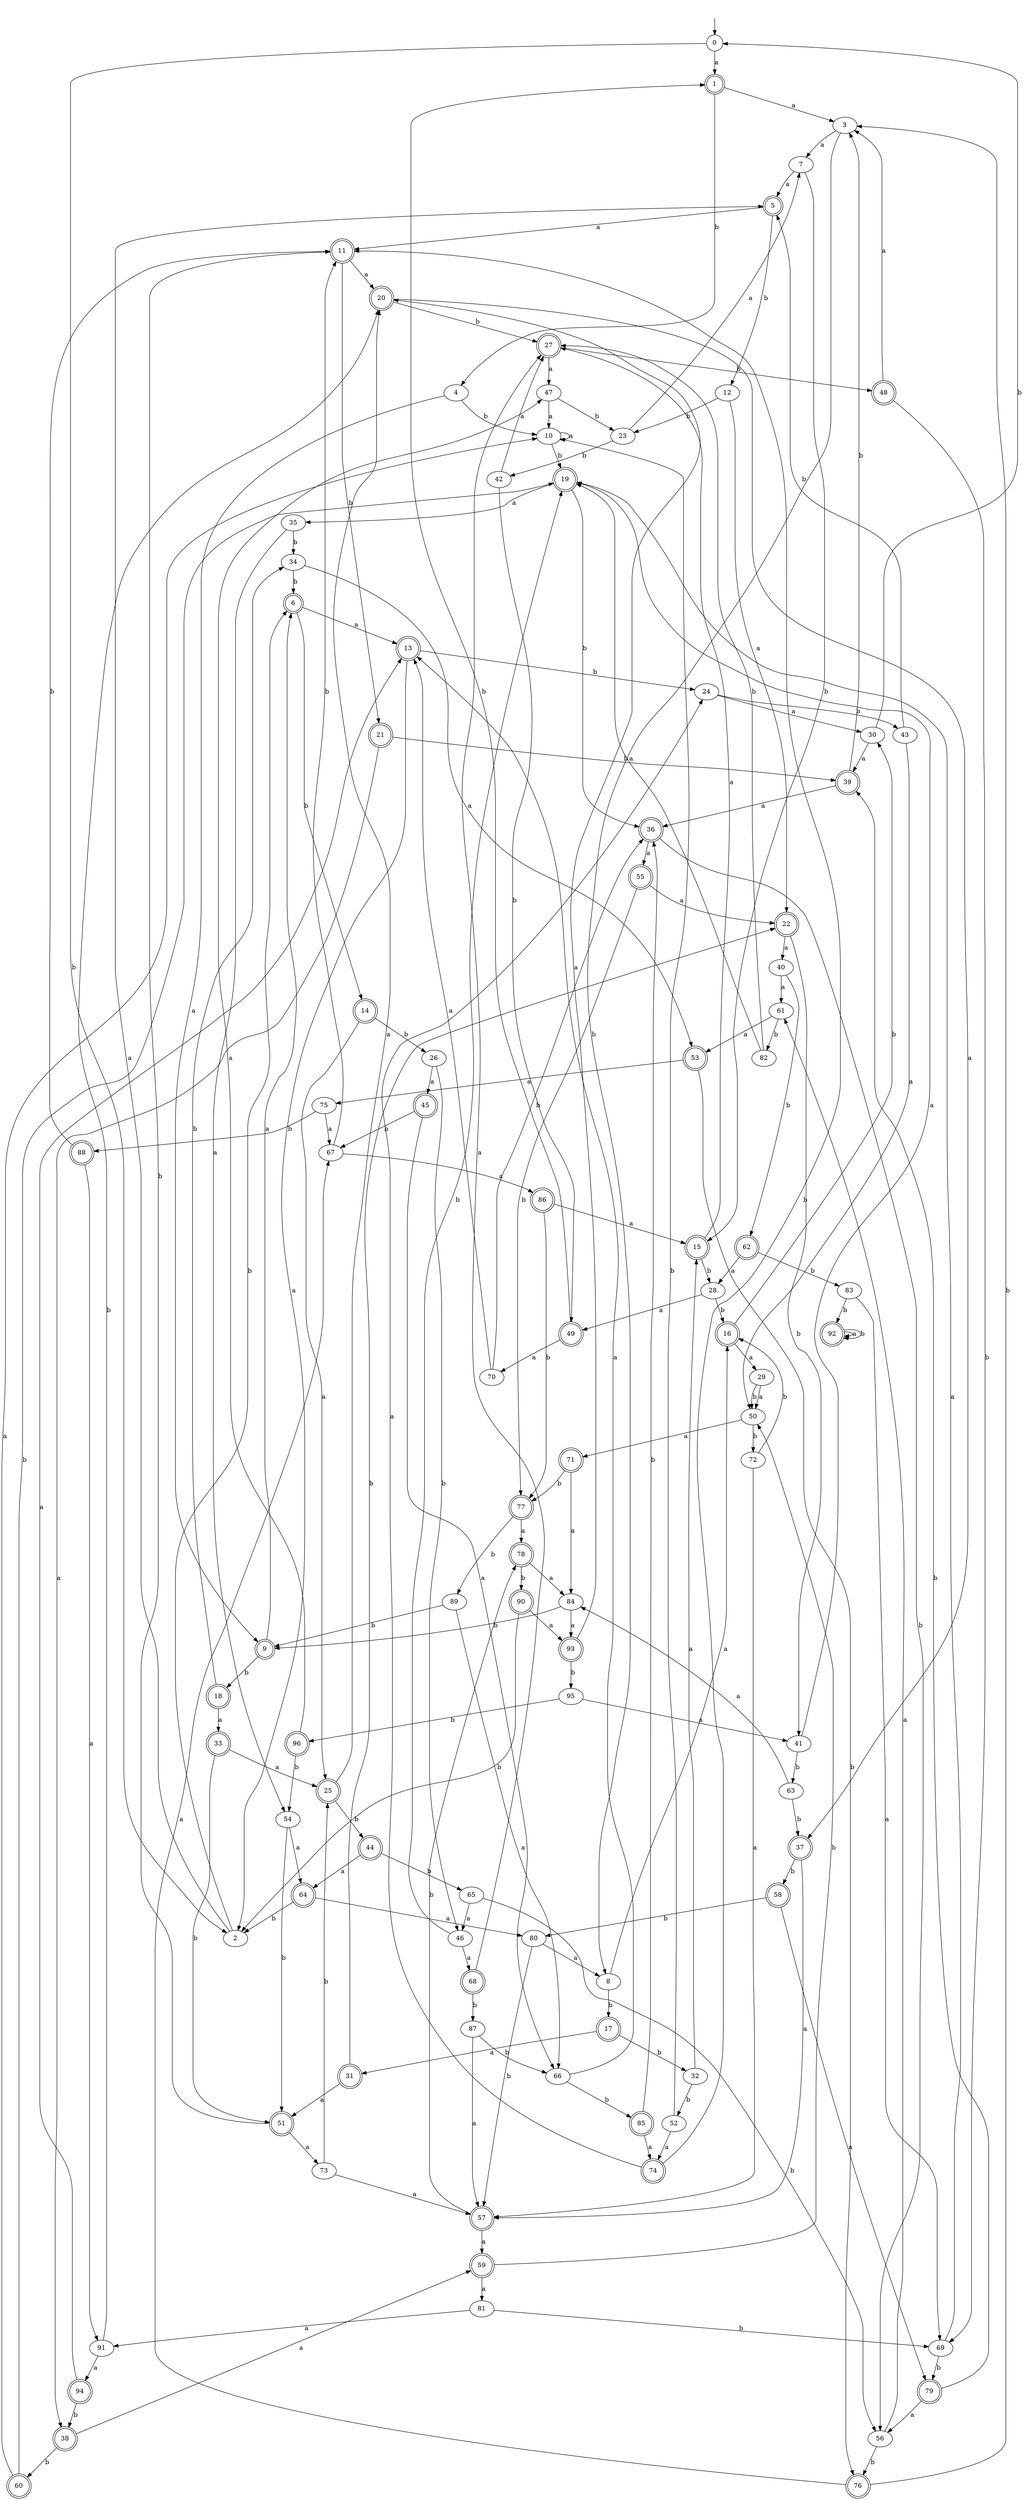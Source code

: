 digraph RandomDFA {
  __start0 [label="", shape=none];
  __start0 -> 0 [label=""];
  0 [shape=circle]
  0 -> 1 [label="a"]
  0 -> 2 [label="b"]
  1 [shape=doublecircle]
  1 -> 3 [label="a"]
  1 -> 4 [label="b"]
  2
  2 -> 5 [label="a"]
  2 -> 6 [label="b"]
  3
  3 -> 7 [label="a"]
  3 -> 8 [label="b"]
  4
  4 -> 9 [label="a"]
  4 -> 10 [label="b"]
  5 [shape=doublecircle]
  5 -> 11 [label="a"]
  5 -> 12 [label="b"]
  6 [shape=doublecircle]
  6 -> 13 [label="a"]
  6 -> 14 [label="b"]
  7
  7 -> 5 [label="a"]
  7 -> 15 [label="b"]
  8
  8 -> 16 [label="a"]
  8 -> 17 [label="b"]
  9 [shape=doublecircle]
  9 -> 6 [label="a"]
  9 -> 18 [label="b"]
  10
  10 -> 10 [label="a"]
  10 -> 19 [label="b"]
  11 [shape=doublecircle]
  11 -> 20 [label="a"]
  11 -> 21 [label="b"]
  12
  12 -> 22 [label="a"]
  12 -> 23 [label="b"]
  13 [shape=doublecircle]
  13 -> 2 [label="a"]
  13 -> 24 [label="b"]
  14 [shape=doublecircle]
  14 -> 25 [label="a"]
  14 -> 26 [label="b"]
  15 [shape=doublecircle]
  15 -> 27 [label="a"]
  15 -> 28 [label="b"]
  16 [shape=doublecircle]
  16 -> 29 [label="a"]
  16 -> 30 [label="b"]
  17 [shape=doublecircle]
  17 -> 31 [label="a"]
  17 -> 32 [label="b"]
  18 [shape=doublecircle]
  18 -> 33 [label="a"]
  18 -> 34 [label="b"]
  19 [shape=doublecircle]
  19 -> 35 [label="a"]
  19 -> 36 [label="b"]
  20 [shape=doublecircle]
  20 -> 37 [label="a"]
  20 -> 27 [label="b"]
  21 [shape=doublecircle]
  21 -> 38 [label="a"]
  21 -> 39 [label="b"]
  22 [shape=doublecircle]
  22 -> 40 [label="a"]
  22 -> 41 [label="b"]
  23
  23 -> 7 [label="a"]
  23 -> 42 [label="b"]
  24
  24 -> 30 [label="a"]
  24 -> 43 [label="b"]
  25 [shape=doublecircle]
  25 -> 20 [label="a"]
  25 -> 44 [label="b"]
  26
  26 -> 45 [label="a"]
  26 -> 46 [label="b"]
  27 [shape=doublecircle]
  27 -> 47 [label="a"]
  27 -> 48 [label="b"]
  28
  28 -> 49 [label="a"]
  28 -> 16 [label="b"]
  29
  29 -> 50 [label="a"]
  29 -> 50 [label="b"]
  30
  30 -> 39 [label="a"]
  30 -> 0 [label="b"]
  31 [shape=doublecircle]
  31 -> 51 [label="a"]
  31 -> 22 [label="b"]
  32
  32 -> 15 [label="a"]
  32 -> 52 [label="b"]
  33 [shape=doublecircle]
  33 -> 25 [label="a"]
  33 -> 51 [label="b"]
  34
  34 -> 53 [label="a"]
  34 -> 6 [label="b"]
  35
  35 -> 54 [label="a"]
  35 -> 34 [label="b"]
  36 [shape=doublecircle]
  36 -> 55 [label="a"]
  36 -> 56 [label="b"]
  37 [shape=doublecircle]
  37 -> 57 [label="a"]
  37 -> 58 [label="b"]
  38 [shape=doublecircle]
  38 -> 59 [label="a"]
  38 -> 60 [label="b"]
  39 [shape=doublecircle]
  39 -> 36 [label="a"]
  39 -> 3 [label="b"]
  40
  40 -> 61 [label="a"]
  40 -> 62 [label="b"]
  41
  41 -> 19 [label="a"]
  41 -> 63 [label="b"]
  42
  42 -> 27 [label="a"]
  42 -> 49 [label="b"]
  43
  43 -> 50 [label="a"]
  43 -> 5 [label="b"]
  44 [shape=doublecircle]
  44 -> 64 [label="a"]
  44 -> 65 [label="b"]
  45 [shape=doublecircle]
  45 -> 66 [label="a"]
  45 -> 67 [label="b"]
  46
  46 -> 68 [label="a"]
  46 -> 19 [label="b"]
  47
  47 -> 10 [label="a"]
  47 -> 23 [label="b"]
  48 [shape=doublecircle]
  48 -> 3 [label="a"]
  48 -> 69 [label="b"]
  49 [shape=doublecircle]
  49 -> 70 [label="a"]
  49 -> 1 [label="b"]
  50
  50 -> 71 [label="a"]
  50 -> 72 [label="b"]
  51 [shape=doublecircle]
  51 -> 73 [label="a"]
  51 -> 11 [label="b"]
  52
  52 -> 74 [label="a"]
  52 -> 10 [label="b"]
  53 [shape=doublecircle]
  53 -> 75 [label="a"]
  53 -> 76 [label="b"]
  54
  54 -> 64 [label="a"]
  54 -> 51 [label="b"]
  55 [shape=doublecircle]
  55 -> 22 [label="a"]
  55 -> 77 [label="b"]
  56
  56 -> 61 [label="a"]
  56 -> 76 [label="b"]
  57 [shape=doublecircle]
  57 -> 59 [label="a"]
  57 -> 78 [label="b"]
  58 [shape=doublecircle]
  58 -> 79 [label="a"]
  58 -> 80 [label="b"]
  59 [shape=doublecircle]
  59 -> 81 [label="a"]
  59 -> 50 [label="b"]
  60 [shape=doublecircle]
  60 -> 10 [label="a"]
  60 -> 19 [label="b"]
  61
  61 -> 53 [label="a"]
  61 -> 82 [label="b"]
  62 [shape=doublecircle]
  62 -> 28 [label="a"]
  62 -> 83 [label="b"]
  63
  63 -> 84 [label="a"]
  63 -> 37 [label="b"]
  64 [shape=doublecircle]
  64 -> 80 [label="a"]
  64 -> 2 [label="b"]
  65
  65 -> 46 [label="a"]
  65 -> 56 [label="b"]
  66
  66 -> 13 [label="a"]
  66 -> 85 [label="b"]
  67
  67 -> 86 [label="a"]
  67 -> 11 [label="b"]
  68 [shape=doublecircle]
  68 -> 27 [label="a"]
  68 -> 87 [label="b"]
  69
  69 -> 19 [label="a"]
  69 -> 79 [label="b"]
  70
  70 -> 13 [label="a"]
  70 -> 36 [label="b"]
  71 [shape=doublecircle]
  71 -> 84 [label="a"]
  71 -> 77 [label="b"]
  72
  72 -> 57 [label="a"]
  72 -> 16 [label="b"]
  73
  73 -> 57 [label="a"]
  73 -> 25 [label="b"]
  74 [shape=doublecircle]
  74 -> 24 [label="a"]
  74 -> 11 [label="b"]
  75
  75 -> 67 [label="a"]
  75 -> 88 [label="b"]
  76 [shape=doublecircle]
  76 -> 67 [label="a"]
  76 -> 3 [label="b"]
  77 [shape=doublecircle]
  77 -> 78 [label="a"]
  77 -> 89 [label="b"]
  78 [shape=doublecircle]
  78 -> 84 [label="a"]
  78 -> 90 [label="b"]
  79 [shape=doublecircle]
  79 -> 56 [label="a"]
  79 -> 39 [label="b"]
  80
  80 -> 8 [label="a"]
  80 -> 57 [label="b"]
  81
  81 -> 91 [label="a"]
  81 -> 69 [label="b"]
  82
  82 -> 19 [label="a"]
  82 -> 27 [label="b"]
  83
  83 -> 69 [label="a"]
  83 -> 92 [label="b"]
  84
  84 -> 93 [label="a"]
  84 -> 9 [label="b"]
  85 [shape=doublecircle]
  85 -> 74 [label="a"]
  85 -> 36 [label="b"]
  86 [shape=doublecircle]
  86 -> 15 [label="a"]
  86 -> 77 [label="b"]
  87
  87 -> 57 [label="a"]
  87 -> 66 [label="b"]
  88 [shape=doublecircle]
  88 -> 91 [label="a"]
  88 -> 11 [label="b"]
  89
  89 -> 66 [label="a"]
  89 -> 9 [label="b"]
  90 [shape=doublecircle]
  90 -> 93 [label="a"]
  90 -> 2 [label="b"]
  91
  91 -> 94 [label="a"]
  91 -> 20 [label="b"]
  92 [shape=doublecircle]
  92 -> 92 [label="a"]
  92 -> 92 [label="b"]
  93 [shape=doublecircle]
  93 -> 20 [label="a"]
  93 -> 95 [label="b"]
  94 [shape=doublecircle]
  94 -> 13 [label="a"]
  94 -> 38 [label="b"]
  95
  95 -> 41 [label="a"]
  95 -> 96 [label="b"]
  96 [shape=doublecircle]
  96 -> 47 [label="a"]
  96 -> 54 [label="b"]
}
